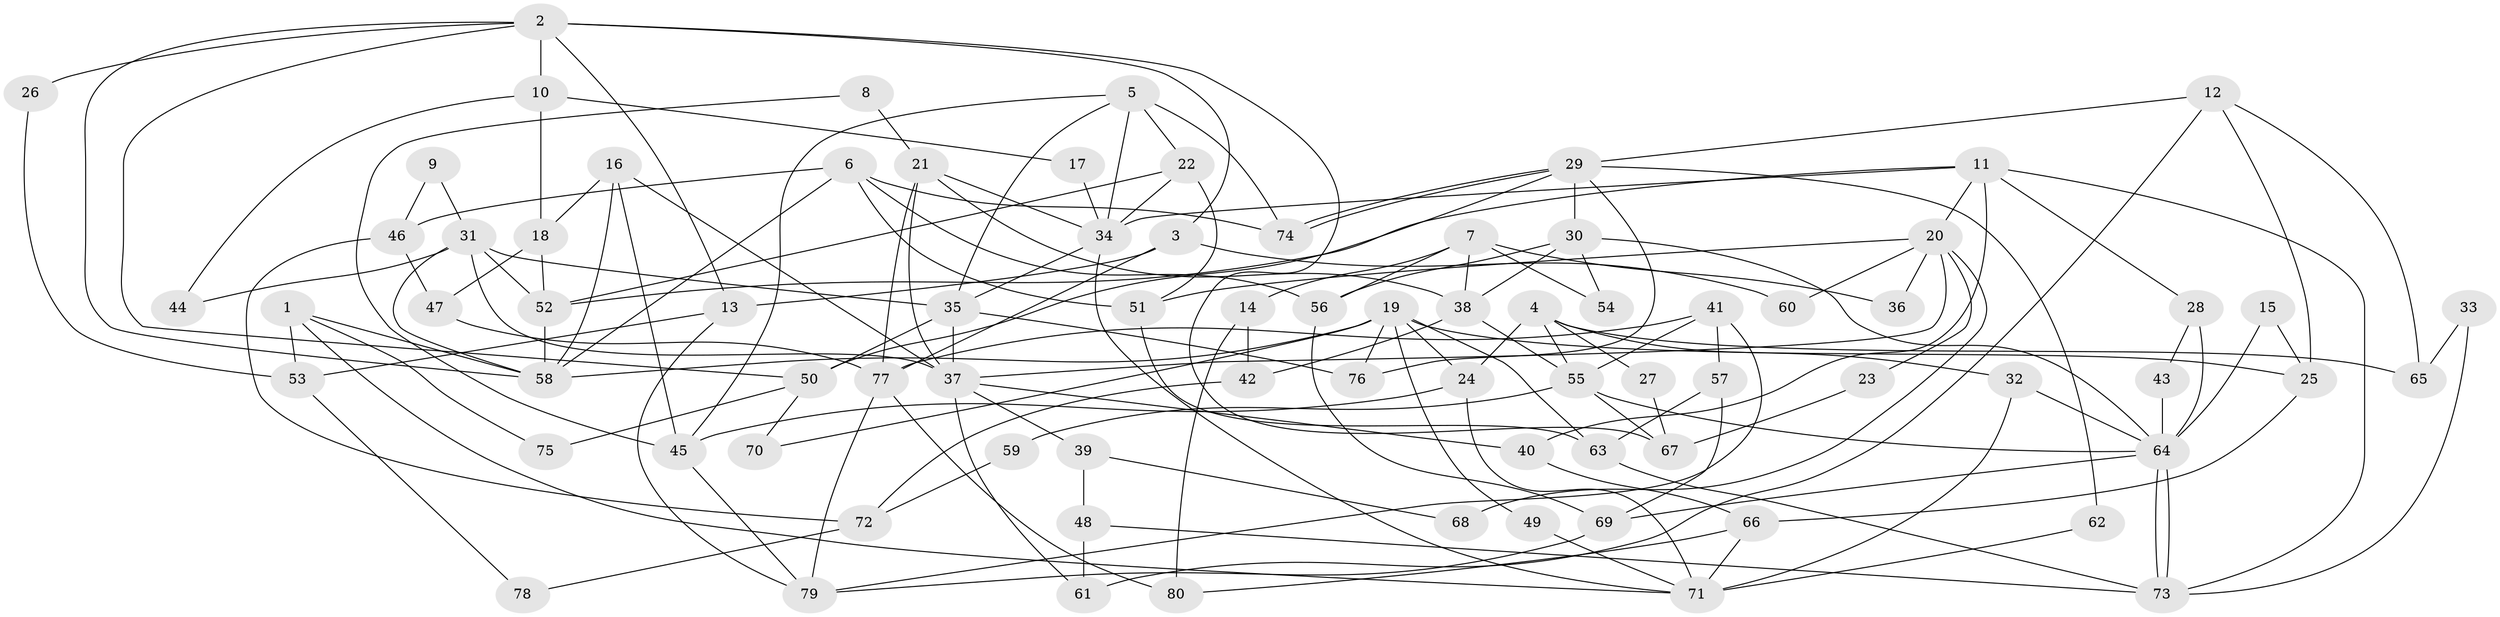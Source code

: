 // coarse degree distribution, {4: 0.1346153846153846, 11: 0.019230769230769232, 5: 0.15384615384615385, 7: 0.09615384615384616, 8: 0.038461538461538464, 6: 0.11538461538461539, 9: 0.07692307692307693, 3: 0.11538461538461539, 2: 0.23076923076923078, 10: 0.019230769230769232}
// Generated by graph-tools (version 1.1) at 2025/41/03/06/25 10:41:56]
// undirected, 80 vertices, 160 edges
graph export_dot {
graph [start="1"]
  node [color=gray90,style=filled];
  1;
  2;
  3;
  4;
  5;
  6;
  7;
  8;
  9;
  10;
  11;
  12;
  13;
  14;
  15;
  16;
  17;
  18;
  19;
  20;
  21;
  22;
  23;
  24;
  25;
  26;
  27;
  28;
  29;
  30;
  31;
  32;
  33;
  34;
  35;
  36;
  37;
  38;
  39;
  40;
  41;
  42;
  43;
  44;
  45;
  46;
  47;
  48;
  49;
  50;
  51;
  52;
  53;
  54;
  55;
  56;
  57;
  58;
  59;
  60;
  61;
  62;
  63;
  64;
  65;
  66;
  67;
  68;
  69;
  70;
  71;
  72;
  73;
  74;
  75;
  76;
  77;
  78;
  79;
  80;
  1 -- 71;
  1 -- 58;
  1 -- 53;
  1 -- 75;
  2 -- 58;
  2 -- 13;
  2 -- 3;
  2 -- 10;
  2 -- 26;
  2 -- 50;
  2 -- 67;
  3 -- 77;
  3 -- 13;
  3 -- 60;
  4 -- 55;
  4 -- 32;
  4 -- 24;
  4 -- 27;
  4 -- 65;
  5 -- 35;
  5 -- 45;
  5 -- 22;
  5 -- 34;
  5 -- 74;
  6 -- 51;
  6 -- 74;
  6 -- 46;
  6 -- 56;
  6 -- 58;
  7 -- 56;
  7 -- 38;
  7 -- 14;
  7 -- 36;
  7 -- 54;
  8 -- 45;
  8 -- 21;
  9 -- 31;
  9 -- 46;
  10 -- 18;
  10 -- 17;
  10 -- 44;
  11 -- 34;
  11 -- 52;
  11 -- 20;
  11 -- 28;
  11 -- 40;
  11 -- 73;
  12 -- 25;
  12 -- 29;
  12 -- 61;
  12 -- 65;
  13 -- 79;
  13 -- 53;
  14 -- 80;
  14 -- 42;
  15 -- 25;
  15 -- 64;
  16 -- 45;
  16 -- 37;
  16 -- 18;
  16 -- 58;
  17 -- 34;
  18 -- 52;
  18 -- 47;
  19 -- 58;
  19 -- 76;
  19 -- 24;
  19 -- 25;
  19 -- 49;
  19 -- 63;
  19 -- 70;
  20 -- 51;
  20 -- 23;
  20 -- 36;
  20 -- 37;
  20 -- 60;
  20 -- 68;
  21 -- 34;
  21 -- 37;
  21 -- 38;
  21 -- 77;
  22 -- 52;
  22 -- 34;
  22 -- 51;
  23 -- 67;
  24 -- 45;
  24 -- 71;
  25 -- 66;
  26 -- 53;
  27 -- 67;
  28 -- 64;
  28 -- 43;
  29 -- 50;
  29 -- 74;
  29 -- 74;
  29 -- 30;
  29 -- 62;
  29 -- 76;
  30 -- 64;
  30 -- 38;
  30 -- 54;
  30 -- 56;
  31 -- 35;
  31 -- 58;
  31 -- 37;
  31 -- 44;
  31 -- 52;
  32 -- 71;
  32 -- 64;
  33 -- 65;
  33 -- 73;
  34 -- 35;
  34 -- 71;
  35 -- 37;
  35 -- 50;
  35 -- 76;
  37 -- 39;
  37 -- 40;
  37 -- 61;
  38 -- 42;
  38 -- 55;
  39 -- 48;
  39 -- 68;
  40 -- 66;
  41 -- 55;
  41 -- 57;
  41 -- 77;
  41 -- 79;
  42 -- 72;
  43 -- 64;
  45 -- 79;
  46 -- 47;
  46 -- 72;
  47 -- 77;
  48 -- 61;
  48 -- 73;
  49 -- 71;
  50 -- 70;
  50 -- 75;
  51 -- 63;
  52 -- 58;
  53 -- 78;
  55 -- 64;
  55 -- 59;
  55 -- 67;
  56 -- 69;
  57 -- 69;
  57 -- 63;
  59 -- 72;
  62 -- 71;
  63 -- 73;
  64 -- 73;
  64 -- 73;
  64 -- 69;
  66 -- 71;
  66 -- 80;
  69 -- 79;
  72 -- 78;
  77 -- 79;
  77 -- 80;
}
